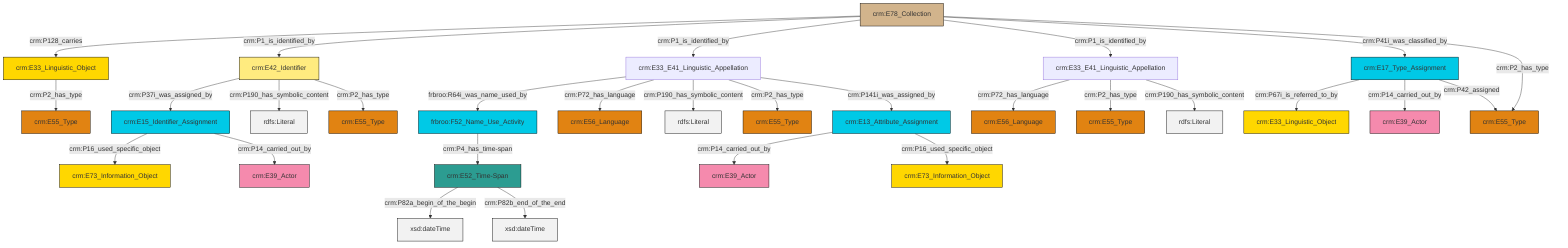 graph TD
classDef Literal fill:#f2f2f2,stroke:#000000;
classDef CRM_Entity fill:#FFFFFF,stroke:#000000;
classDef Temporal_Entity fill:#00C9E6, stroke:#000000;
classDef Type fill:#E18312, stroke:#000000;
classDef Time-Span fill:#2C9C91, stroke:#000000;
classDef Appellation fill:#FFEB7F, stroke:#000000;
classDef Place fill:#008836, stroke:#000000;
classDef Persistent_Item fill:#B266B2, stroke:#000000;
classDef Conceptual_Object fill:#FFD700, stroke:#000000;
classDef Physical_Thing fill:#D2B48C, stroke:#000000;
classDef Actor fill:#f58aad, stroke:#000000;
classDef PC_Classes fill:#4ce600, stroke:#000000;
classDef Multi fill:#cccccc,stroke:#000000;

2["crm:E78_Collection"]:::Physical_Thing -->|crm:P128_carries| 3["crm:E33_Linguistic_Object"]:::Conceptual_Object
0["crm:E42_Identifier"]:::Appellation -->|crm:P37i_was_assigned_by| 4["crm:E15_Identifier_Assignment"]:::Temporal_Entity
0["crm:E42_Identifier"]:::Appellation -->|crm:P190_has_symbolic_content| 6[rdfs:Literal]:::Literal
7["crm:E33_E41_Linguistic_Appellation"]:::Default -->|crm:P72_has_language| 8["crm:E56_Language"]:::Type
4["crm:E15_Identifier_Assignment"]:::Temporal_Entity -->|crm:P16_used_specific_object| 9["crm:E73_Information_Object"]:::Conceptual_Object
2["crm:E78_Collection"]:::Physical_Thing -->|crm:P1_is_identified_by| 0["crm:E42_Identifier"]:::Appellation
15["crm:E13_Attribute_Assignment"]:::Temporal_Entity -->|crm:P14_carried_out_by| 16["crm:E39_Actor"]:::Actor
0["crm:E42_Identifier"]:::Appellation -->|crm:P2_has_type| 17["crm:E55_Type"]:::Type
2["crm:E78_Collection"]:::Physical_Thing -->|crm:P1_is_identified_by| 24["crm:E33_E41_Linguistic_Appellation"]:::Default
19["frbroo:F52_Name_Use_Activity"]:::Temporal_Entity -->|crm:P4_has_time-span| 25["crm:E52_Time-Span"]:::Time-Span
24["crm:E33_E41_Linguistic_Appellation"]:::Default -->|frbroo:R64i_was_name_used_by| 19["frbroo:F52_Name_Use_Activity"]:::Temporal_Entity
2["crm:E78_Collection"]:::Physical_Thing -->|crm:P1_is_identified_by| 7["crm:E33_E41_Linguistic_Appellation"]:::Default
25["crm:E52_Time-Span"]:::Time-Span -->|crm:P82a_begin_of_the_begin| 28[xsd:dateTime]:::Literal
24["crm:E33_E41_Linguistic_Appellation"]:::Default -->|crm:P72_has_language| 29["crm:E56_Language"]:::Type
26["crm:E17_Type_Assignment"]:::Temporal_Entity -->|crm:P67i_is_referred_to_by| 33["crm:E33_Linguistic_Object"]:::Conceptual_Object
26["crm:E17_Type_Assignment"]:::Temporal_Entity -->|crm:P14_carried_out_by| 34["crm:E39_Actor"]:::Actor
7["crm:E33_E41_Linguistic_Appellation"]:::Default -->|crm:P2_has_type| 22["crm:E55_Type"]:::Type
7["crm:E33_E41_Linguistic_Appellation"]:::Default -->|crm:P190_has_symbolic_content| 42[rdfs:Literal]:::Literal
2["crm:E78_Collection"]:::Physical_Thing -->|crm:P41i_was_classified_by| 26["crm:E17_Type_Assignment"]:::Temporal_Entity
3["crm:E33_Linguistic_Object"]:::Conceptual_Object -->|crm:P2_has_type| 13["crm:E55_Type"]:::Type
24["crm:E33_E41_Linguistic_Appellation"]:::Default -->|crm:P190_has_symbolic_content| 45[rdfs:Literal]:::Literal
25["crm:E52_Time-Span"]:::Time-Span -->|crm:P82b_end_of_the_end| 46[xsd:dateTime]:::Literal
24["crm:E33_E41_Linguistic_Appellation"]:::Default -->|crm:P2_has_type| 11["crm:E55_Type"]:::Type
24["crm:E33_E41_Linguistic_Appellation"]:::Default -->|crm:P141i_was_assigned_by| 15["crm:E13_Attribute_Assignment"]:::Temporal_Entity
26["crm:E17_Type_Assignment"]:::Temporal_Entity -->|crm:P42_assigned| 30["crm:E55_Type"]:::Type
4["crm:E15_Identifier_Assignment"]:::Temporal_Entity -->|crm:P14_carried_out_by| 38["crm:E39_Actor"]:::Actor
15["crm:E13_Attribute_Assignment"]:::Temporal_Entity -->|crm:P16_used_specific_object| 47["crm:E73_Information_Object"]:::Conceptual_Object
2["crm:E78_Collection"]:::Physical_Thing -->|crm:P2_has_type| 30["crm:E55_Type"]:::Type
